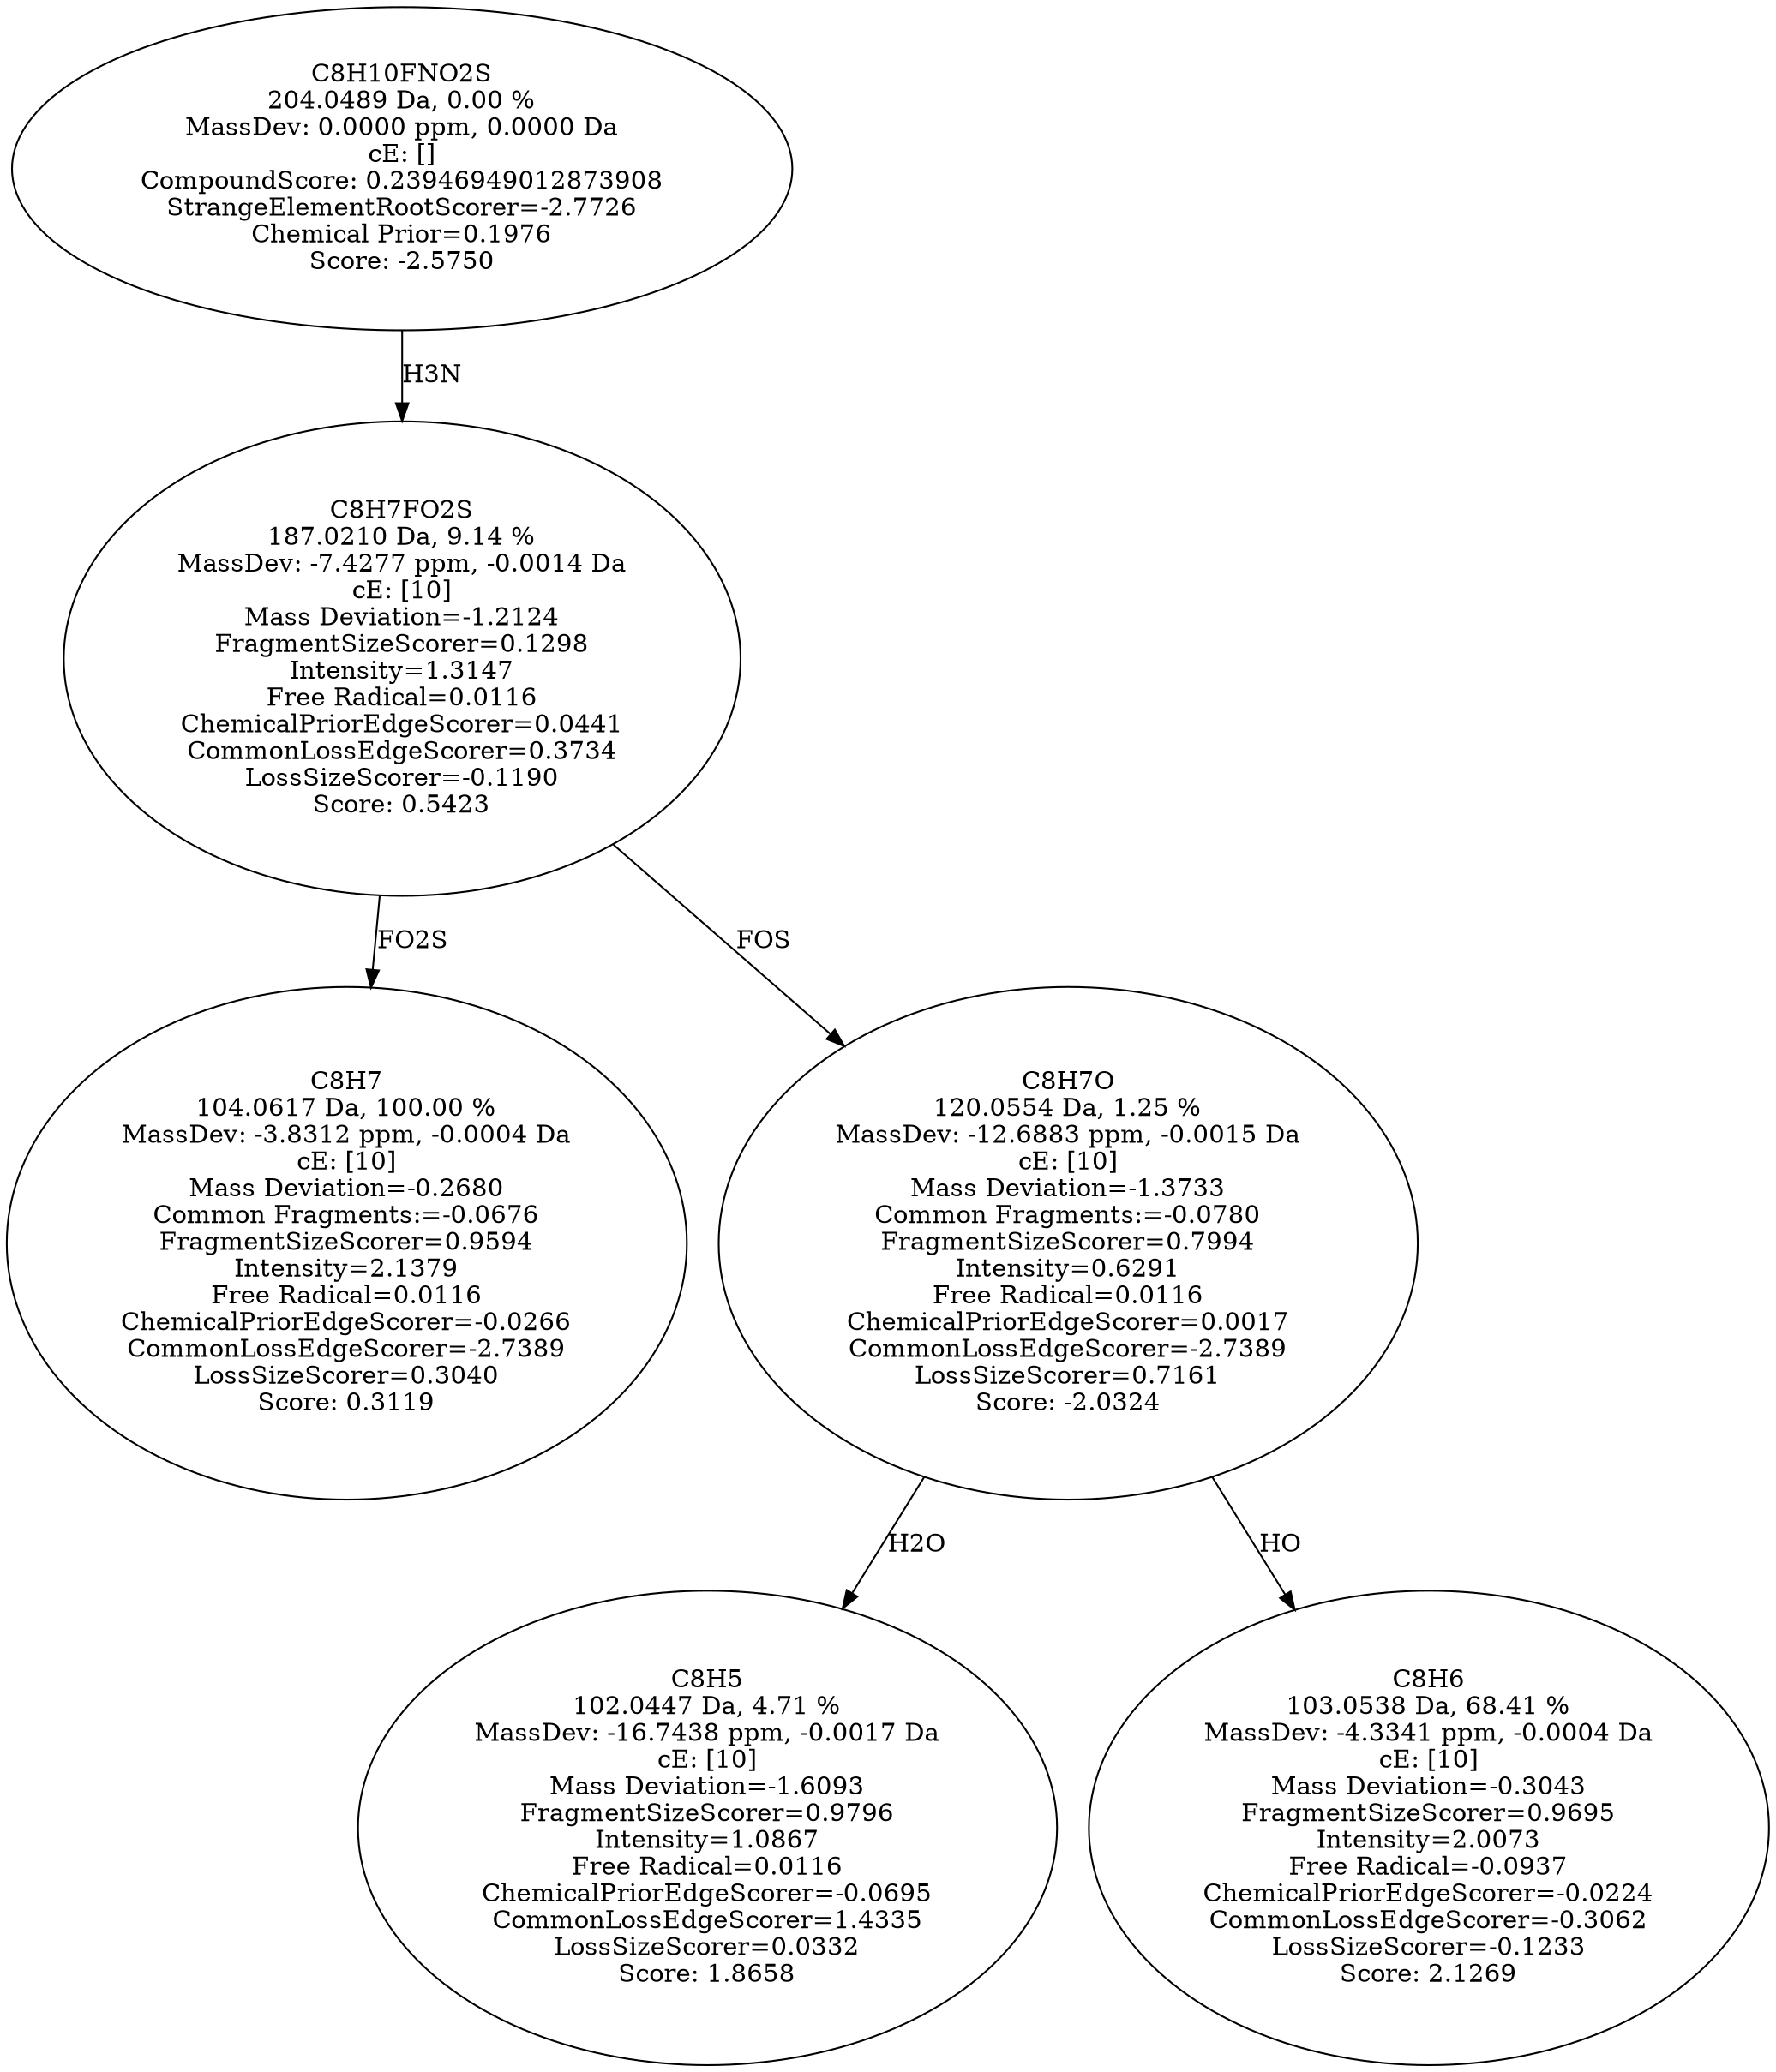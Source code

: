 strict digraph {
v1 [label="C8H7\n104.0617 Da, 100.00 %\nMassDev: -3.8312 ppm, -0.0004 Da\ncE: [10]\nMass Deviation=-0.2680\nCommon Fragments:=-0.0676\nFragmentSizeScorer=0.9594\nIntensity=2.1379\nFree Radical=0.0116\nChemicalPriorEdgeScorer=-0.0266\nCommonLossEdgeScorer=-2.7389\nLossSizeScorer=0.3040\nScore: 0.3119"];
v2 [label="C8H5\n102.0447 Da, 4.71 %\nMassDev: -16.7438 ppm, -0.0017 Da\ncE: [10]\nMass Deviation=-1.6093\nFragmentSizeScorer=0.9796\nIntensity=1.0867\nFree Radical=0.0116\nChemicalPriorEdgeScorer=-0.0695\nCommonLossEdgeScorer=1.4335\nLossSizeScorer=0.0332\nScore: 1.8658"];
v3 [label="C8H6\n103.0538 Da, 68.41 %\nMassDev: -4.3341 ppm, -0.0004 Da\ncE: [10]\nMass Deviation=-0.3043\nFragmentSizeScorer=0.9695\nIntensity=2.0073\nFree Radical=-0.0937\nChemicalPriorEdgeScorer=-0.0224\nCommonLossEdgeScorer=-0.3062\nLossSizeScorer=-0.1233\nScore: 2.1269"];
v4 [label="C8H7O\n120.0554 Da, 1.25 %\nMassDev: -12.6883 ppm, -0.0015 Da\ncE: [10]\nMass Deviation=-1.3733\nCommon Fragments:=-0.0780\nFragmentSizeScorer=0.7994\nIntensity=0.6291\nFree Radical=0.0116\nChemicalPriorEdgeScorer=0.0017\nCommonLossEdgeScorer=-2.7389\nLossSizeScorer=0.7161\nScore: -2.0324"];
v5 [label="C8H7FO2S\n187.0210 Da, 9.14 %\nMassDev: -7.4277 ppm, -0.0014 Da\ncE: [10]\nMass Deviation=-1.2124\nFragmentSizeScorer=0.1298\nIntensity=1.3147\nFree Radical=0.0116\nChemicalPriorEdgeScorer=0.0441\nCommonLossEdgeScorer=0.3734\nLossSizeScorer=-0.1190\nScore: 0.5423"];
v6 [label="C8H10FNO2S\n204.0489 Da, 0.00 %\nMassDev: 0.0000 ppm, 0.0000 Da\ncE: []\nCompoundScore: 0.23946949012873908\nStrangeElementRootScorer=-2.7726\nChemical Prior=0.1976\nScore: -2.5750"];
v5 -> v1 [label="FO2S"];
v4 -> v2 [label="H2O"];
v4 -> v3 [label="HO"];
v5 -> v4 [label="FOS"];
v6 -> v5 [label="H3N"];
}